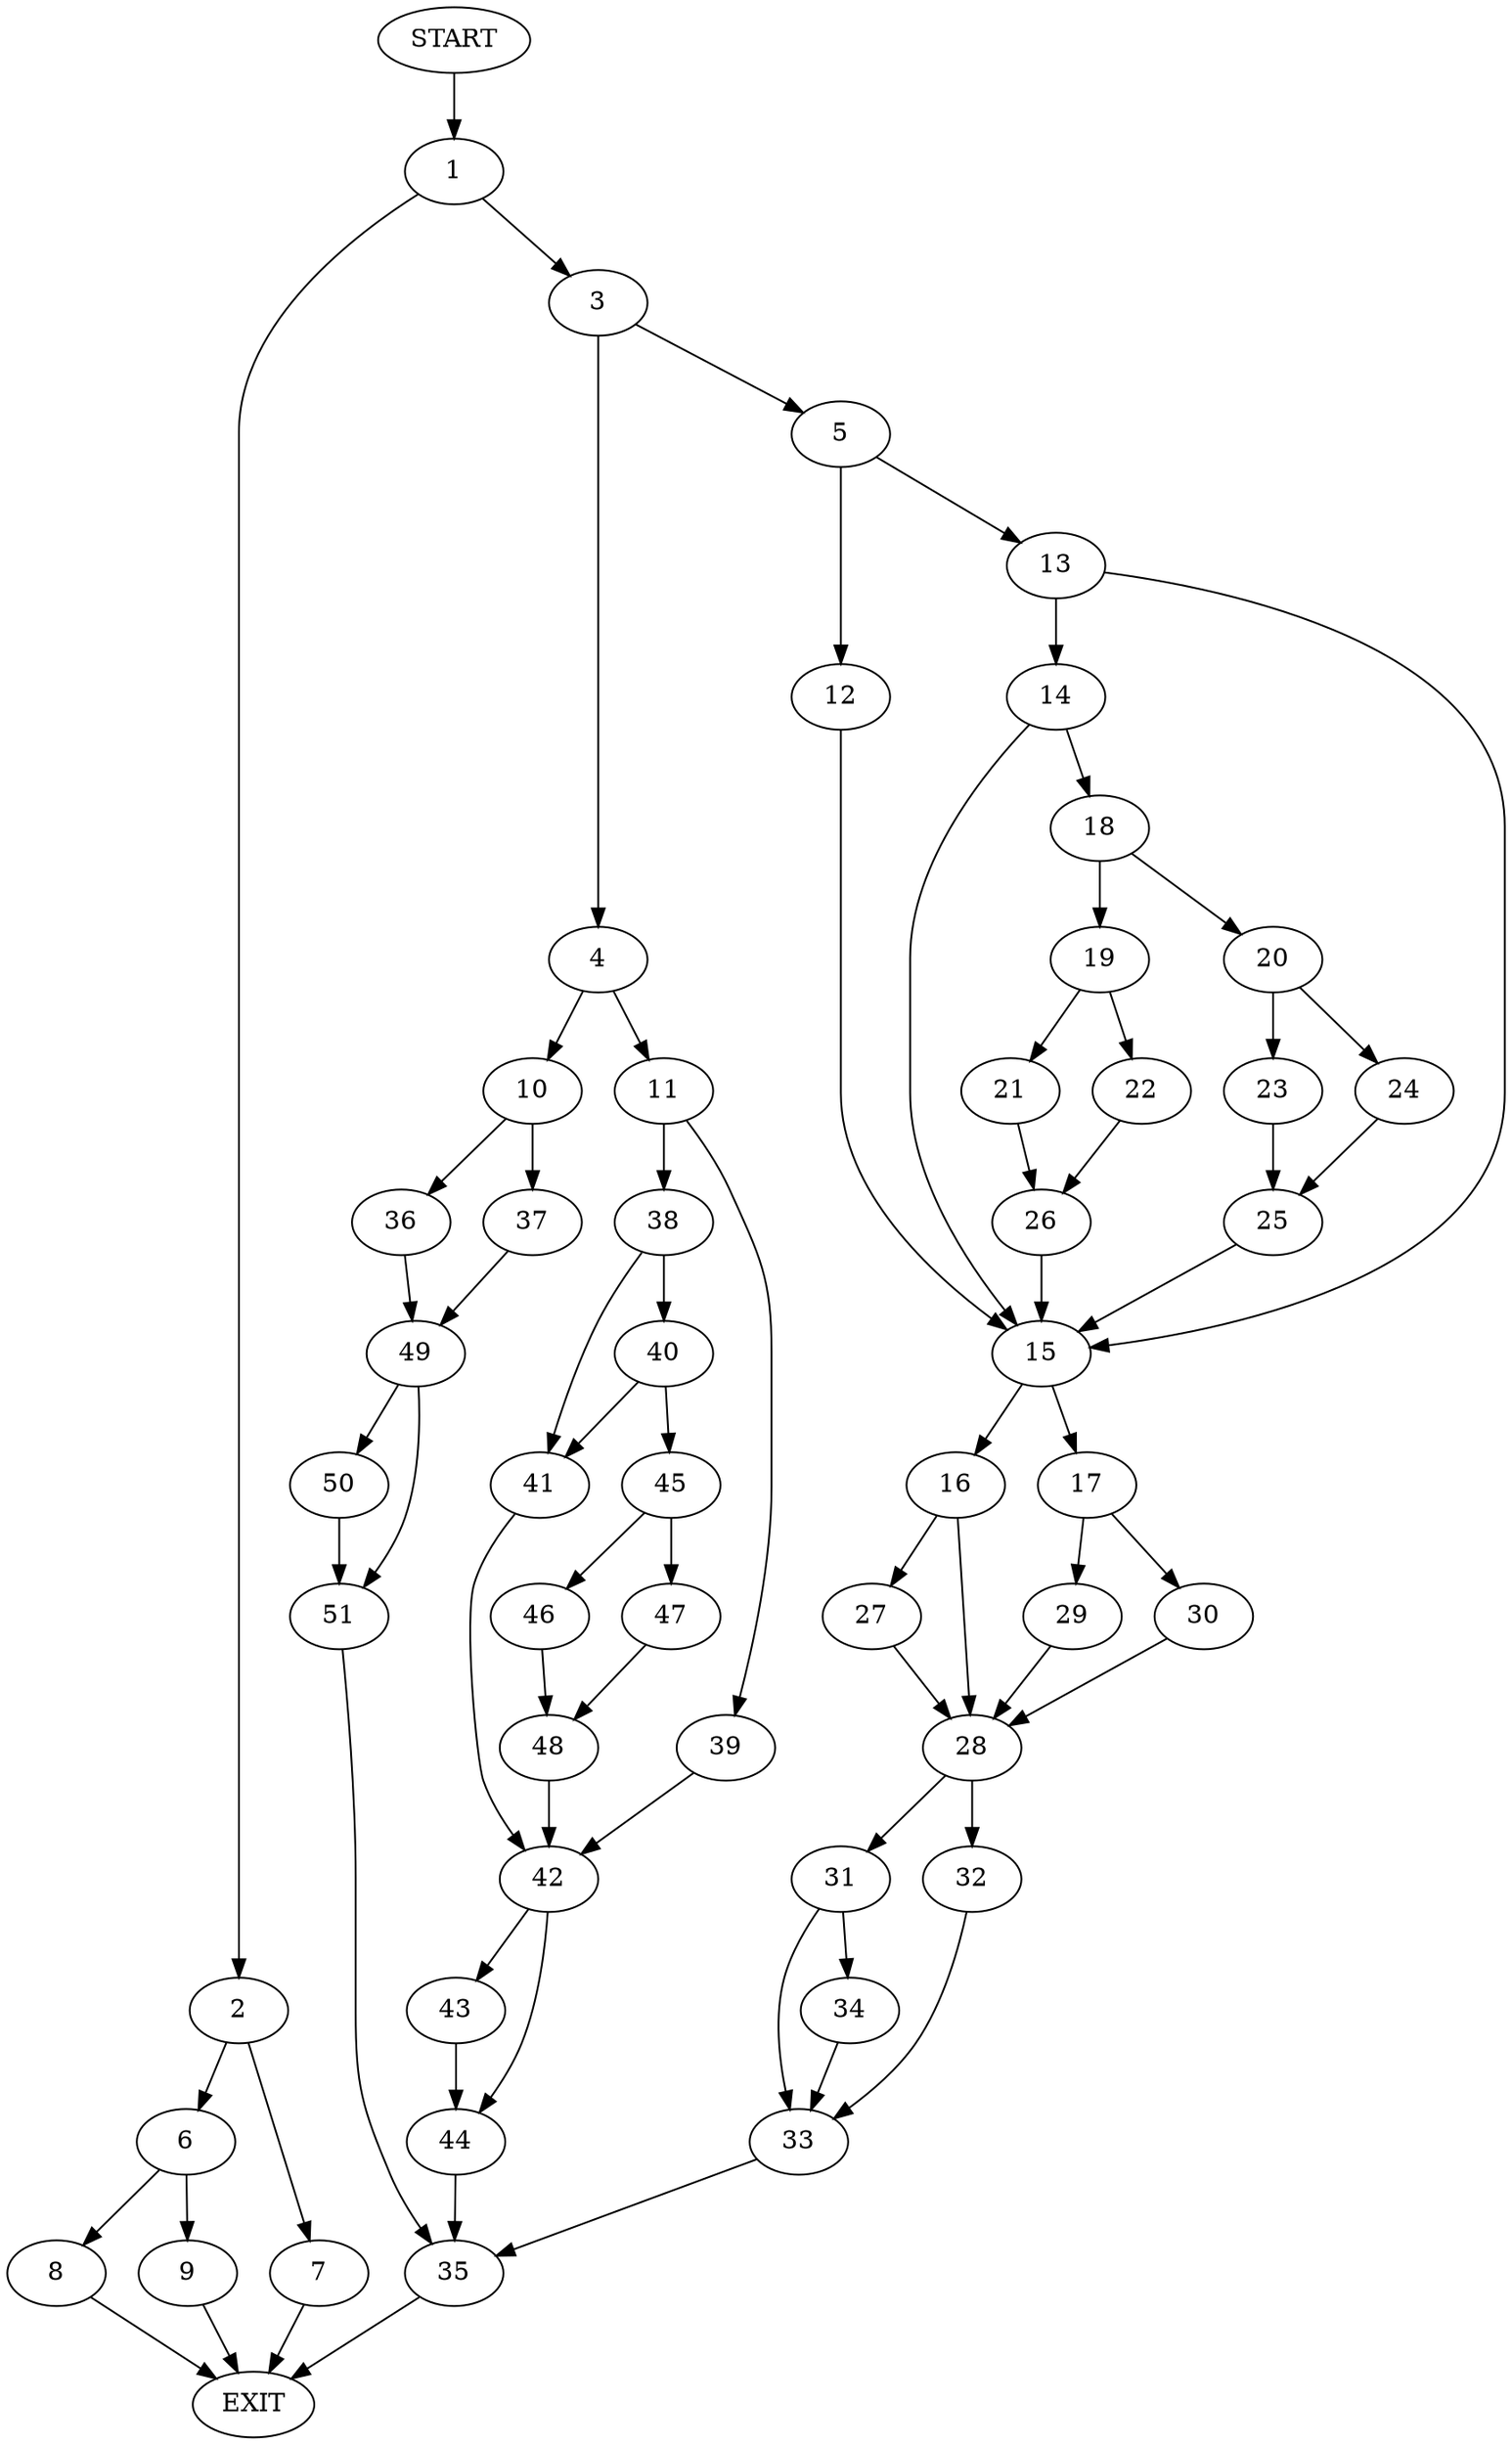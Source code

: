 digraph {
0 [label="START"]
52 [label="EXIT"]
0 -> 1
1 -> 2
1 -> 3
3 -> 4
3 -> 5
2 -> 6
2 -> 7
7 -> 52
6 -> 8
6 -> 9
8 -> 52
9 -> 52
4 -> 10
4 -> 11
5 -> 12
5 -> 13
13 -> 14
13 -> 15
12 -> 15
15 -> 16
15 -> 17
14 -> 18
14 -> 15
18 -> 19
18 -> 20
19 -> 21
19 -> 22
20 -> 23
20 -> 24
24 -> 25
23 -> 25
25 -> 15
21 -> 26
22 -> 26
26 -> 15
16 -> 27
16 -> 28
17 -> 29
17 -> 30
29 -> 28
30 -> 28
28 -> 31
28 -> 32
27 -> 28
32 -> 33
31 -> 33
31 -> 34
33 -> 35
34 -> 33
35 -> 52
10 -> 36
10 -> 37
11 -> 38
11 -> 39
38 -> 40
38 -> 41
39 -> 42
42 -> 43
42 -> 44
40 -> 45
40 -> 41
41 -> 42
45 -> 46
45 -> 47
46 -> 48
47 -> 48
48 -> 42
43 -> 44
44 -> 35
37 -> 49
36 -> 49
49 -> 50
49 -> 51
50 -> 51
51 -> 35
}
